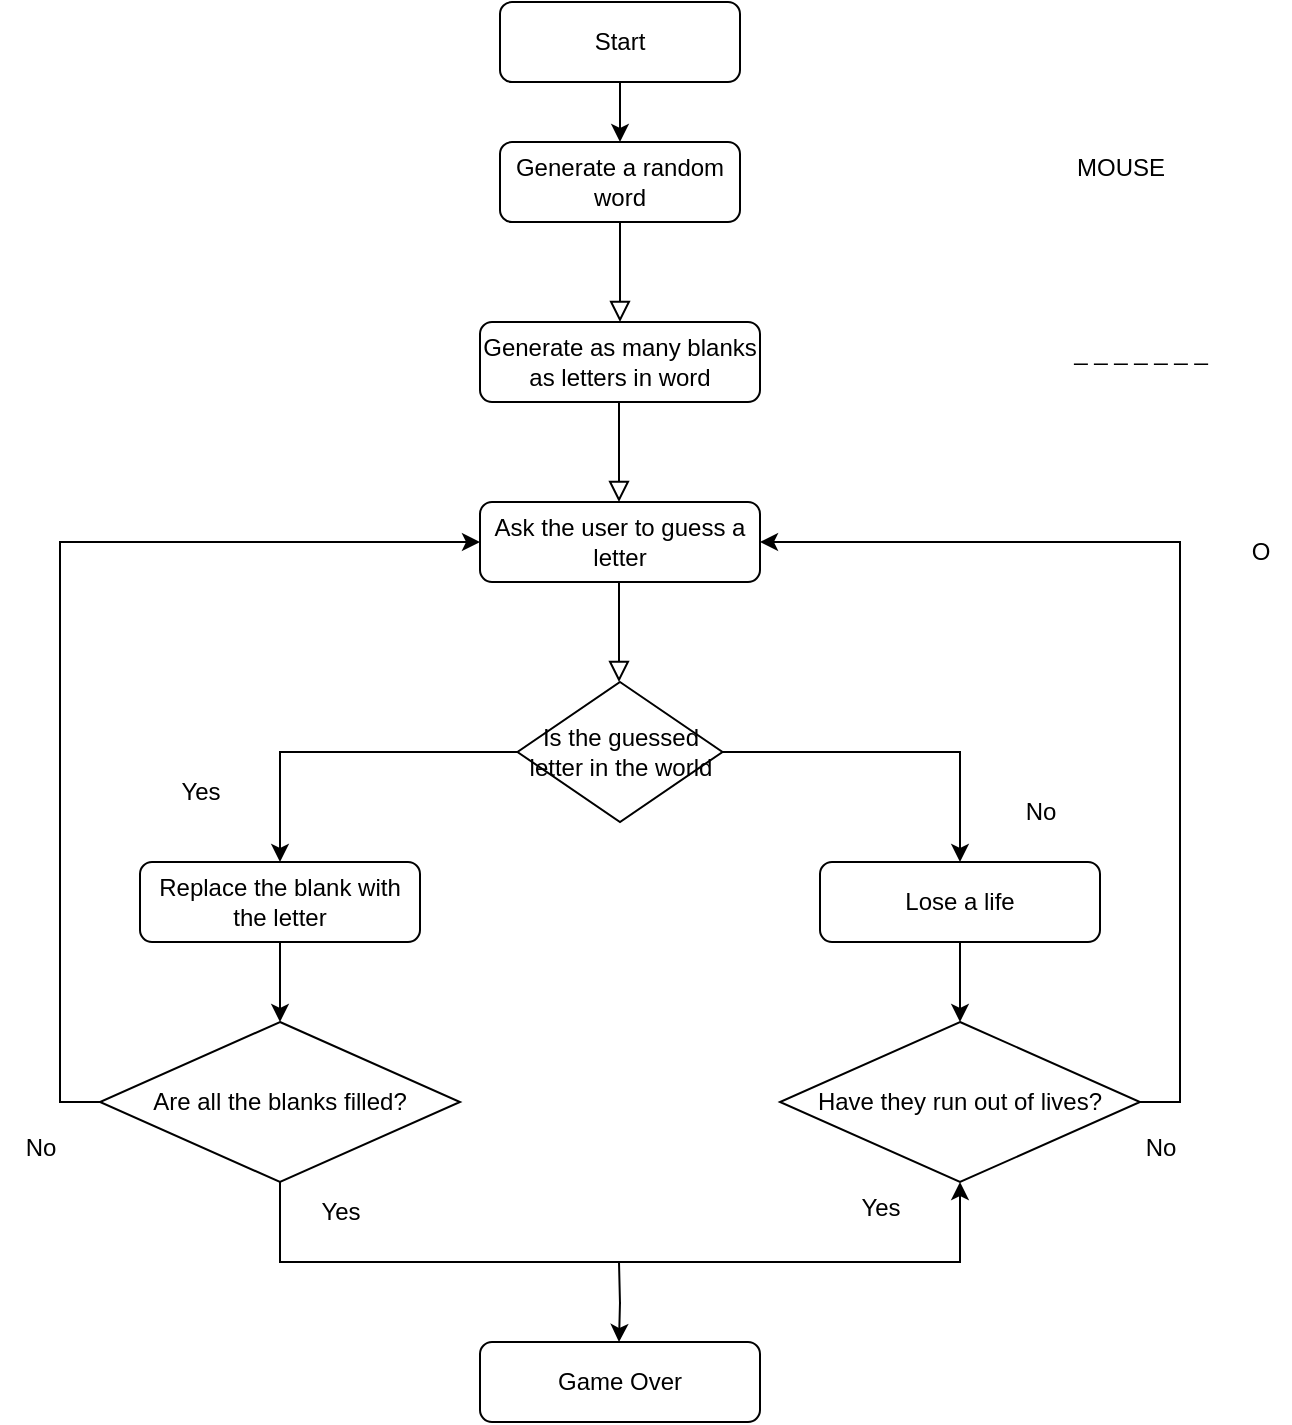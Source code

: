 <mxfile version="22.1.2" type="device">
  <diagram id="C5RBs43oDa-KdzZeNtuy" name="Page-1">
    <mxGraphModel dx="1418" dy="828" grid="1" gridSize="10" guides="1" tooltips="1" connect="1" arrows="1" fold="1" page="1" pageScale="1" pageWidth="827" pageHeight="1169" math="0" shadow="0">
      <root>
        <mxCell id="WIyWlLk6GJQsqaUBKTNV-0" />
        <mxCell id="WIyWlLk6GJQsqaUBKTNV-1" parent="WIyWlLk6GJQsqaUBKTNV-0" />
        <mxCell id="WIyWlLk6GJQsqaUBKTNV-2" value="" style="rounded=0;html=1;jettySize=auto;orthogonalLoop=1;fontSize=11;endArrow=block;endFill=0;endSize=8;strokeWidth=1;shadow=0;labelBackgroundColor=none;edgeStyle=orthogonalEdgeStyle;" parent="WIyWlLk6GJQsqaUBKTNV-1" source="WIyWlLk6GJQsqaUBKTNV-3" edge="1">
          <mxGeometry relative="1" as="geometry">
            <mxPoint x="360" y="170" as="targetPoint" />
          </mxGeometry>
        </mxCell>
        <mxCell id="WIyWlLk6GJQsqaUBKTNV-3" value="Generate a random word" style="rounded=1;whiteSpace=wrap;html=1;fontSize=12;glass=0;strokeWidth=1;shadow=0;" parent="WIyWlLk6GJQsqaUBKTNV-1" vertex="1">
          <mxGeometry x="300" y="80" width="120" height="40" as="geometry" />
        </mxCell>
        <mxCell id="sSYbW_tDWX8Om7WgcFSG-3" value="Generate as many blanks as letters in word" style="rounded=1;whiteSpace=wrap;html=1;fontSize=12;glass=0;strokeWidth=1;shadow=0;" vertex="1" parent="WIyWlLk6GJQsqaUBKTNV-1">
          <mxGeometry x="290" y="170" width="140" height="40" as="geometry" />
        </mxCell>
        <mxCell id="sSYbW_tDWX8Om7WgcFSG-5" value="Ask the user to guess a letter" style="rounded=1;whiteSpace=wrap;html=1;fontSize=12;glass=0;strokeWidth=1;shadow=0;" vertex="1" parent="WIyWlLk6GJQsqaUBKTNV-1">
          <mxGeometry x="290" y="260" width="140" height="40" as="geometry" />
        </mxCell>
        <mxCell id="sSYbW_tDWX8Om7WgcFSG-15" style="edgeStyle=orthogonalEdgeStyle;rounded=0;orthogonalLoop=1;jettySize=auto;html=1;exitX=1;exitY=0.5;exitDx=0;exitDy=0;entryX=0.5;entryY=0;entryDx=0;entryDy=0;" edge="1" parent="WIyWlLk6GJQsqaUBKTNV-1" source="sSYbW_tDWX8Om7WgcFSG-6" target="sSYbW_tDWX8Om7WgcFSG-14">
          <mxGeometry relative="1" as="geometry" />
        </mxCell>
        <mxCell id="sSYbW_tDWX8Om7WgcFSG-23" style="edgeStyle=orthogonalEdgeStyle;rounded=0;orthogonalLoop=1;jettySize=auto;html=1;exitX=0;exitY=0.5;exitDx=0;exitDy=0;entryX=0.5;entryY=0;entryDx=0;entryDy=0;" edge="1" parent="WIyWlLk6GJQsqaUBKTNV-1" source="sSYbW_tDWX8Om7WgcFSG-6" target="sSYbW_tDWX8Om7WgcFSG-13">
          <mxGeometry relative="1" as="geometry" />
        </mxCell>
        <mxCell id="sSYbW_tDWX8Om7WgcFSG-6" value="Is the guessed letter in the world" style="rhombus;whiteSpace=wrap;html=1;" vertex="1" parent="WIyWlLk6GJQsqaUBKTNV-1">
          <mxGeometry x="308.75" y="350" width="102.5" height="70" as="geometry" />
        </mxCell>
        <mxCell id="sSYbW_tDWX8Om7WgcFSG-9" value="" style="rounded=0;html=1;jettySize=auto;orthogonalLoop=1;fontSize=11;endArrow=block;endFill=0;endSize=8;strokeWidth=1;shadow=0;labelBackgroundColor=none;edgeStyle=orthogonalEdgeStyle;" edge="1" parent="WIyWlLk6GJQsqaUBKTNV-1">
          <mxGeometry relative="1" as="geometry">
            <mxPoint x="359.5" y="210" as="sourcePoint" />
            <mxPoint x="359.5" y="260" as="targetPoint" />
          </mxGeometry>
        </mxCell>
        <mxCell id="sSYbW_tDWX8Om7WgcFSG-10" value="" style="rounded=0;html=1;jettySize=auto;orthogonalLoop=1;fontSize=11;endArrow=block;endFill=0;endSize=8;strokeWidth=1;shadow=0;labelBackgroundColor=none;edgeStyle=orthogonalEdgeStyle;" edge="1" parent="WIyWlLk6GJQsqaUBKTNV-1">
          <mxGeometry relative="1" as="geometry">
            <mxPoint x="359.5" y="300" as="sourcePoint" />
            <mxPoint x="359.5" y="350" as="targetPoint" />
          </mxGeometry>
        </mxCell>
        <mxCell id="sSYbW_tDWX8Om7WgcFSG-19" style="edgeStyle=orthogonalEdgeStyle;rounded=0;orthogonalLoop=1;jettySize=auto;html=1;entryX=0.5;entryY=0;entryDx=0;entryDy=0;" edge="1" parent="WIyWlLk6GJQsqaUBKTNV-1" source="sSYbW_tDWX8Om7WgcFSG-13" target="sSYbW_tDWX8Om7WgcFSG-17">
          <mxGeometry relative="1" as="geometry" />
        </mxCell>
        <mxCell id="sSYbW_tDWX8Om7WgcFSG-13" value="Replace the blank with the letter" style="rounded=1;whiteSpace=wrap;html=1;fontSize=12;glass=0;strokeWidth=1;shadow=0;" vertex="1" parent="WIyWlLk6GJQsqaUBKTNV-1">
          <mxGeometry x="120" y="440" width="140" height="40" as="geometry" />
        </mxCell>
        <mxCell id="sSYbW_tDWX8Om7WgcFSG-20" style="edgeStyle=orthogonalEdgeStyle;rounded=0;orthogonalLoop=1;jettySize=auto;html=1;exitX=0.5;exitY=1;exitDx=0;exitDy=0;entryX=0.5;entryY=0;entryDx=0;entryDy=0;" edge="1" parent="WIyWlLk6GJQsqaUBKTNV-1" source="sSYbW_tDWX8Om7WgcFSG-14" target="sSYbW_tDWX8Om7WgcFSG-18">
          <mxGeometry relative="1" as="geometry" />
        </mxCell>
        <mxCell id="sSYbW_tDWX8Om7WgcFSG-14" value="Lose a life" style="rounded=1;whiteSpace=wrap;html=1;fontSize=12;glass=0;strokeWidth=1;shadow=0;" vertex="1" parent="WIyWlLk6GJQsqaUBKTNV-1">
          <mxGeometry x="460" y="440" width="140" height="40" as="geometry" />
        </mxCell>
        <mxCell id="sSYbW_tDWX8Om7WgcFSG-22" style="edgeStyle=orthogonalEdgeStyle;rounded=0;orthogonalLoop=1;jettySize=auto;html=1;exitX=0;exitY=0.5;exitDx=0;exitDy=0;entryX=0;entryY=0.5;entryDx=0;entryDy=0;" edge="1" parent="WIyWlLk6GJQsqaUBKTNV-1" source="sSYbW_tDWX8Om7WgcFSG-17" target="sSYbW_tDWX8Om7WgcFSG-5">
          <mxGeometry relative="1" as="geometry" />
        </mxCell>
        <mxCell id="sSYbW_tDWX8Om7WgcFSG-26" style="edgeStyle=orthogonalEdgeStyle;rounded=0;orthogonalLoop=1;jettySize=auto;html=1;exitX=0.5;exitY=1;exitDx=0;exitDy=0;entryX=0.5;entryY=1;entryDx=0;entryDy=0;" edge="1" parent="WIyWlLk6GJQsqaUBKTNV-1" source="sSYbW_tDWX8Om7WgcFSG-17" target="sSYbW_tDWX8Om7WgcFSG-18">
          <mxGeometry relative="1" as="geometry">
            <Array as="points">
              <mxPoint x="190" y="640" />
              <mxPoint x="530" y="640" />
            </Array>
          </mxGeometry>
        </mxCell>
        <mxCell id="sSYbW_tDWX8Om7WgcFSG-17" value="Are all the blanks filled?" style="rhombus;whiteSpace=wrap;html=1;" vertex="1" parent="WIyWlLk6GJQsqaUBKTNV-1">
          <mxGeometry x="100" y="520" width="180" height="80" as="geometry" />
        </mxCell>
        <mxCell id="sSYbW_tDWX8Om7WgcFSG-21" style="edgeStyle=orthogonalEdgeStyle;rounded=0;orthogonalLoop=1;jettySize=auto;html=1;exitX=1;exitY=0.5;exitDx=0;exitDy=0;entryX=1;entryY=0.5;entryDx=0;entryDy=0;" edge="1" parent="WIyWlLk6GJQsqaUBKTNV-1" source="sSYbW_tDWX8Om7WgcFSG-18" target="sSYbW_tDWX8Om7WgcFSG-5">
          <mxGeometry relative="1" as="geometry" />
        </mxCell>
        <mxCell id="sSYbW_tDWX8Om7WgcFSG-18" value="Have they run out of lives?" style="rhombus;whiteSpace=wrap;html=1;" vertex="1" parent="WIyWlLk6GJQsqaUBKTNV-1">
          <mxGeometry x="440" y="520" width="180" height="80" as="geometry" />
        </mxCell>
        <mxCell id="sSYbW_tDWX8Om7WgcFSG-25" value="Game Over" style="rounded=1;whiteSpace=wrap;html=1;fontSize=12;glass=0;strokeWidth=1;shadow=0;" vertex="1" parent="WIyWlLk6GJQsqaUBKTNV-1">
          <mxGeometry x="290" y="680" width="140" height="40" as="geometry" />
        </mxCell>
        <mxCell id="sSYbW_tDWX8Om7WgcFSG-27" style="edgeStyle=orthogonalEdgeStyle;rounded=0;orthogonalLoop=1;jettySize=auto;html=1;entryX=0.5;entryY=0;entryDx=0;entryDy=0;" edge="1" parent="WIyWlLk6GJQsqaUBKTNV-1">
          <mxGeometry relative="1" as="geometry">
            <mxPoint x="359.5" y="640" as="sourcePoint" />
            <mxPoint x="359.5" y="680" as="targetPoint" />
          </mxGeometry>
        </mxCell>
        <mxCell id="sSYbW_tDWX8Om7WgcFSG-28" value="Yes" style="text;html=1;align=center;verticalAlign=middle;resizable=0;points=[];autosize=1;strokeColor=none;fillColor=none;" vertex="1" parent="WIyWlLk6GJQsqaUBKTNV-1">
          <mxGeometry x="470" y="598" width="40" height="30" as="geometry" />
        </mxCell>
        <mxCell id="sSYbW_tDWX8Om7WgcFSG-29" value="Yes" style="text;html=1;align=center;verticalAlign=middle;resizable=0;points=[];autosize=1;strokeColor=none;fillColor=none;" vertex="1" parent="WIyWlLk6GJQsqaUBKTNV-1">
          <mxGeometry x="200" y="600" width="40" height="30" as="geometry" />
        </mxCell>
        <mxCell id="sSYbW_tDWX8Om7WgcFSG-30" value="Yes" style="text;html=1;align=center;verticalAlign=middle;resizable=0;points=[];autosize=1;strokeColor=none;fillColor=none;" vertex="1" parent="WIyWlLk6GJQsqaUBKTNV-1">
          <mxGeometry x="130" y="390" width="40" height="30" as="geometry" />
        </mxCell>
        <mxCell id="sSYbW_tDWX8Om7WgcFSG-31" value="No" style="text;html=1;align=center;verticalAlign=middle;resizable=0;points=[];autosize=1;strokeColor=none;fillColor=none;" vertex="1" parent="WIyWlLk6GJQsqaUBKTNV-1">
          <mxGeometry x="610" y="568" width="40" height="30" as="geometry" />
        </mxCell>
        <mxCell id="sSYbW_tDWX8Om7WgcFSG-32" value="No" style="text;html=1;align=center;verticalAlign=middle;resizable=0;points=[];autosize=1;strokeColor=none;fillColor=none;" vertex="1" parent="WIyWlLk6GJQsqaUBKTNV-1">
          <mxGeometry x="550" y="400" width="40" height="30" as="geometry" />
        </mxCell>
        <mxCell id="sSYbW_tDWX8Om7WgcFSG-33" value="No" style="text;html=1;align=center;verticalAlign=middle;resizable=0;points=[];autosize=1;strokeColor=none;fillColor=none;" vertex="1" parent="WIyWlLk6GJQsqaUBKTNV-1">
          <mxGeometry x="50" y="568" width="40" height="30" as="geometry" />
        </mxCell>
        <mxCell id="sSYbW_tDWX8Om7WgcFSG-38" style="edgeStyle=orthogonalEdgeStyle;rounded=0;orthogonalLoop=1;jettySize=auto;html=1;exitX=0.5;exitY=1;exitDx=0;exitDy=0;entryX=0.5;entryY=0;entryDx=0;entryDy=0;" edge="1" parent="WIyWlLk6GJQsqaUBKTNV-1" source="sSYbW_tDWX8Om7WgcFSG-34" target="WIyWlLk6GJQsqaUBKTNV-3">
          <mxGeometry relative="1" as="geometry" />
        </mxCell>
        <mxCell id="sSYbW_tDWX8Om7WgcFSG-34" value="Start" style="rounded=1;whiteSpace=wrap;html=1;fontSize=12;glass=0;strokeWidth=1;shadow=0;" vertex="1" parent="WIyWlLk6GJQsqaUBKTNV-1">
          <mxGeometry x="300" y="10" width="120" height="40" as="geometry" />
        </mxCell>
        <mxCell id="sSYbW_tDWX8Om7WgcFSG-35" value="MOUSE" style="text;html=1;align=center;verticalAlign=middle;resizable=0;points=[];autosize=1;strokeColor=none;fillColor=none;" vertex="1" parent="WIyWlLk6GJQsqaUBKTNV-1">
          <mxGeometry x="575" y="78" width="70" height="30" as="geometry" />
        </mxCell>
        <mxCell id="sSYbW_tDWX8Om7WgcFSG-36" value="_ _ _ _ _ _ _" style="text;html=1;align=center;verticalAlign=middle;resizable=0;points=[];autosize=1;strokeColor=none;fillColor=none;" vertex="1" parent="WIyWlLk6GJQsqaUBKTNV-1">
          <mxGeometry x="575" y="170" width="90" height="30" as="geometry" />
        </mxCell>
        <mxCell id="sSYbW_tDWX8Om7WgcFSG-37" value="O" style="text;html=1;align=center;verticalAlign=middle;resizable=0;points=[];autosize=1;strokeColor=none;fillColor=none;" vertex="1" parent="WIyWlLk6GJQsqaUBKTNV-1">
          <mxGeometry x="665" y="270" width="30" height="30" as="geometry" />
        </mxCell>
      </root>
    </mxGraphModel>
  </diagram>
</mxfile>
